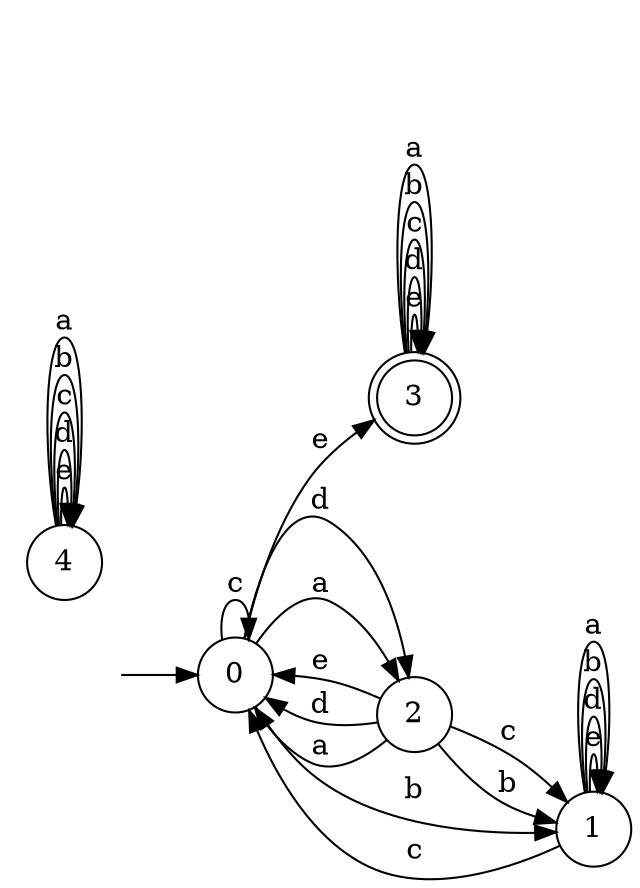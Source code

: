 digraph {
  rankdir=LR;
  0 [label="0", shape = circle];
  0 -> 3 [label="e"];
  0 -> 2 [label="d"];
  0 -> 0 [label="c"];
  0 -> 1 [label="b"];
  0 -> 2 [label="a"];
  1 [label="1", shape = circle];
  1 -> 1 [label="e"];
  1 -> 1 [label="d"];
  1 -> 0 [label="c"];
  1 -> 1 [label="b"];
  1 -> 1 [label="a"];
  2 [label="2", shape = circle];
  2 -> 0 [label="e"];
  2 -> 0 [label="d"];
  2 -> 1 [label="c"];
  2 -> 1 [label="b"];
  2 -> 0 [label="a"];
  3 [label="3", shape = doublecircle];
  3 -> 3 [label="e"];
  3 -> 3 [label="d"];
  3 -> 3 [label="c"];
  3 -> 3 [label="b"];
  3 -> 3 [label="a"];
  4 [label="4", shape = circle];
  4 -> 4 [label="e"];
  4 -> 4 [label="d"];
  4 -> 4 [label="c"];
  4 -> 4 [label="b"];
  4 -> 4 [label="a"];
  5 [label="", shape = plaintext];
  5 -> 0 [label=""];
}
